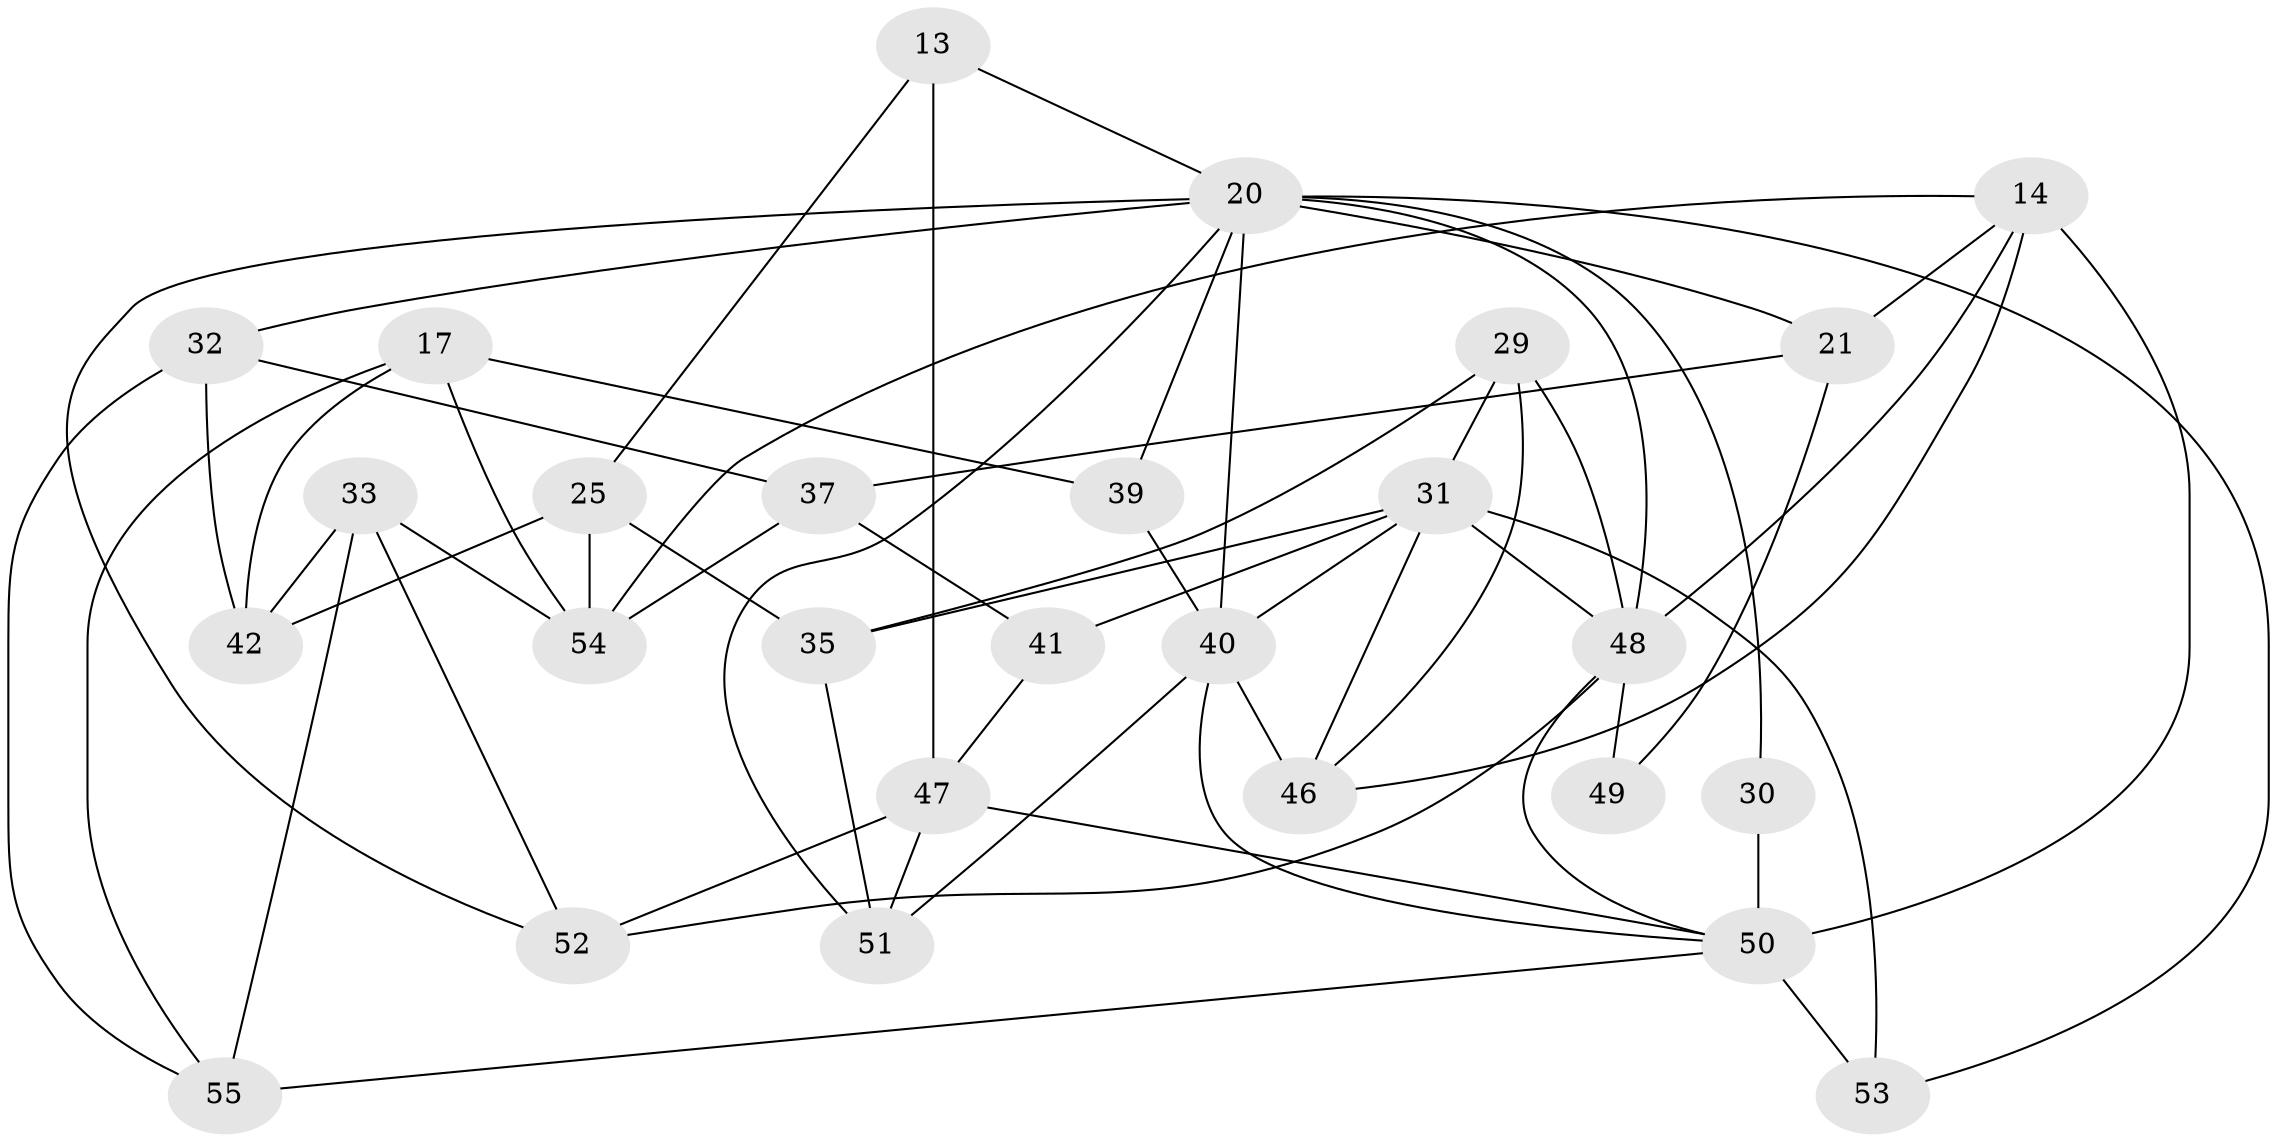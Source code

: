 // original degree distribution, {4: 1.0}
// Generated by graph-tools (version 1.1) at 2025/57/03/09/25 04:57:29]
// undirected, 27 vertices, 60 edges
graph export_dot {
graph [start="1"]
  node [color=gray90,style=filled];
  13;
  14 [super="+11"];
  17;
  20 [super="+16"];
  21;
  25;
  29;
  30;
  31 [super="+12+19+24"];
  32;
  33;
  35;
  37 [super="+26"];
  39;
  40 [super="+10+36"];
  41 [super="+2"];
  42;
  46 [super="+18"];
  47 [super="+34"];
  48 [super="+9+27"];
  49;
  50 [super="+5+38+23"];
  51;
  52 [super="+28+45"];
  53 [super="+43"];
  54 [super="+44"];
  55;
  13 -- 47 [weight=2];
  13 -- 25;
  13 -- 20;
  14 -- 46 [weight=2];
  14 -- 21;
  14 -- 50 [weight=2];
  14 -- 48 [weight=2];
  14 -- 54;
  17 -- 54;
  17 -- 39;
  17 -- 42;
  17 -- 55;
  20 -- 30;
  20 -- 48 [weight=2];
  20 -- 40;
  20 -- 32;
  20 -- 39;
  20 -- 51;
  20 -- 52 [weight=2];
  20 -- 53;
  20 -- 21;
  21 -- 49;
  21 -- 37;
  25 -- 42;
  25 -- 54;
  25 -- 35;
  29 -- 35;
  29 -- 48;
  29 -- 46;
  29 -- 31;
  30 -- 50 [weight=3];
  31 -- 40;
  31 -- 41 [weight=2];
  31 -- 53 [weight=3];
  31 -- 46;
  31 -- 48;
  31 -- 35;
  32 -- 55;
  32 -- 42;
  32 -- 37;
  33 -- 55;
  33 -- 42;
  33 -- 52;
  33 -- 54;
  35 -- 51;
  37 -- 41 [weight=2];
  37 -- 54 [weight=2];
  39 -- 40 [weight=2];
  40 -- 51;
  40 -- 46 [weight=2];
  40 -- 50;
  41 -- 47 [weight=2];
  47 -- 52 [weight=2];
  47 -- 50;
  47 -- 51;
  48 -- 49 [weight=3];
  48 -- 52;
  48 -- 50 [weight=2];
  50 -- 55;
  50 -- 53 [weight=2];
}
